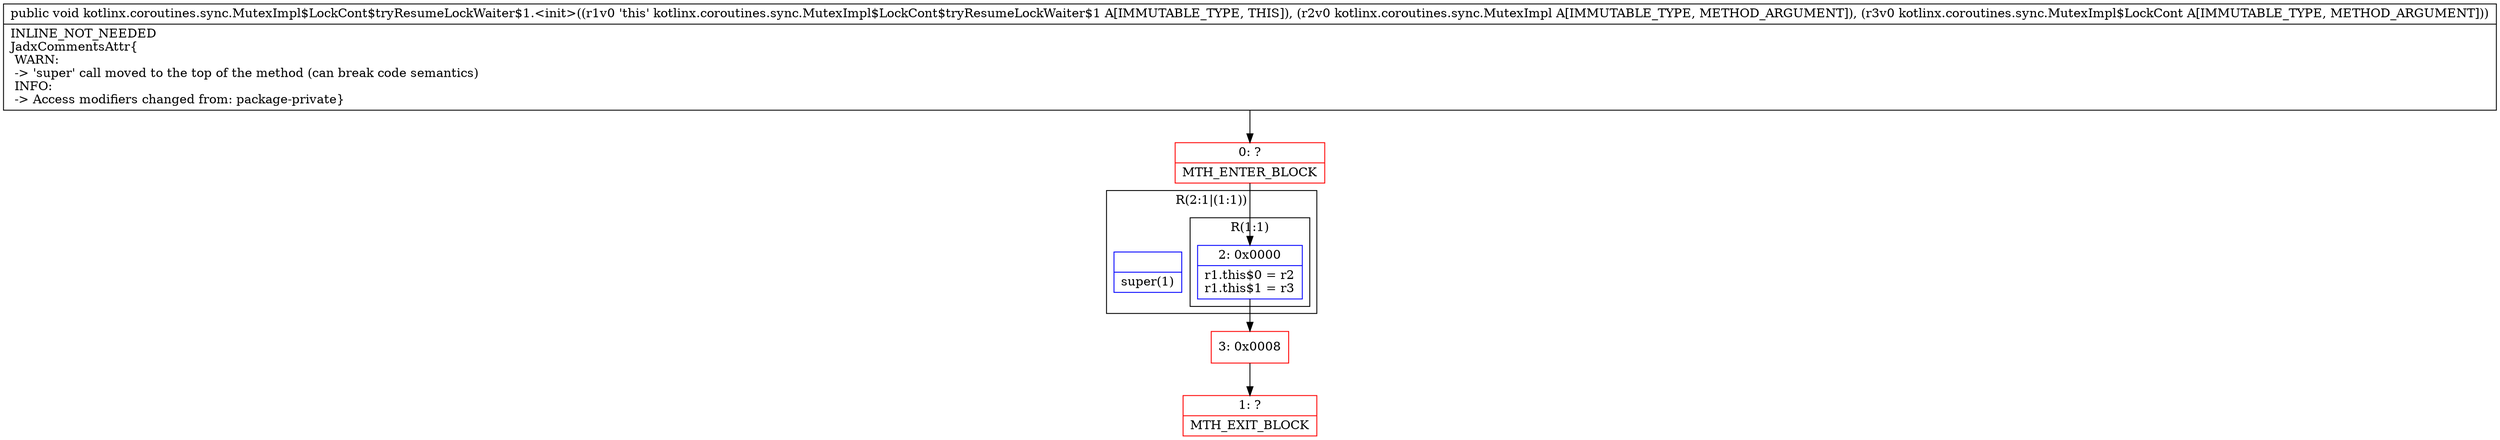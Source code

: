 digraph "CFG forkotlinx.coroutines.sync.MutexImpl$LockCont$tryResumeLockWaiter$1.\<init\>(Lkotlinx\/coroutines\/sync\/MutexImpl;Lkotlinx\/coroutines\/sync\/MutexImpl$LockCont;)V" {
subgraph cluster_Region_1193696634 {
label = "R(2:1|(1:1))";
node [shape=record,color=blue];
Node_InsnContainer_214701588 [shape=record,label="{|super(1)\l}"];
subgraph cluster_Region_654134326 {
label = "R(1:1)";
node [shape=record,color=blue];
Node_2 [shape=record,label="{2\:\ 0x0000|r1.this$0 = r2\lr1.this$1 = r3\l}"];
}
}
Node_0 [shape=record,color=red,label="{0\:\ ?|MTH_ENTER_BLOCK\l}"];
Node_3 [shape=record,color=red,label="{3\:\ 0x0008}"];
Node_1 [shape=record,color=red,label="{1\:\ ?|MTH_EXIT_BLOCK\l}"];
MethodNode[shape=record,label="{public void kotlinx.coroutines.sync.MutexImpl$LockCont$tryResumeLockWaiter$1.\<init\>((r1v0 'this' kotlinx.coroutines.sync.MutexImpl$LockCont$tryResumeLockWaiter$1 A[IMMUTABLE_TYPE, THIS]), (r2v0 kotlinx.coroutines.sync.MutexImpl A[IMMUTABLE_TYPE, METHOD_ARGUMENT]), (r3v0 kotlinx.coroutines.sync.MutexImpl$LockCont A[IMMUTABLE_TYPE, METHOD_ARGUMENT]))  | INLINE_NOT_NEEDED\lJadxCommentsAttr\{\l WARN: \l \-\> 'super' call moved to the top of the method (can break code semantics)\l INFO: \l \-\> Access modifiers changed from: package\-private\}\l}"];
MethodNode -> Node_0;Node_2 -> Node_3;
Node_0 -> Node_2;
Node_3 -> Node_1;
}

